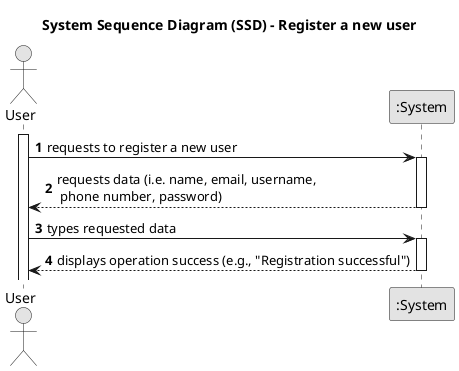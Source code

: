 @startuml
skinparam monochrome true
skinparam packageStyle rectangle
skinparam shadowing false

title System Sequence Diagram (SSD) - Register a new user

autonumber

actor "User" as User
participant ":System" as System

activate User

    User -> System : requests to register a new user
    activate System

        System --> User : requests data (i.e. name, email, username,\n phone number, password)
    deactivate System

    User -> System : types requested data
    activate System

        System --> User : displays operation success (e.g., "Registration successful")
    deactivate System
@enduml
